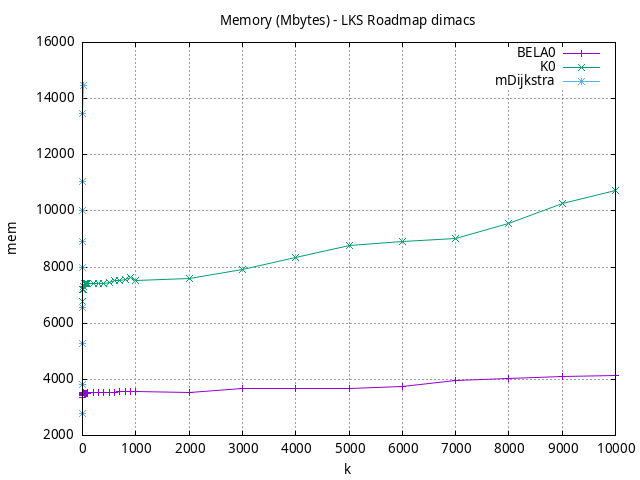 #!/usr/bin/gnuplot
# -*- coding: utf-8 -*-
#
# results/roadmap/dimacs/LKS/USA-road-d.LKS.brute-force.mem.gnuplot
#
# Started on 01/09/2024 14:32:58
# Author: Carlos Linares López
set grid
set xlabel "k"
set ylabel "mem"

set title "Memory (Mbytes) - LKS Roadmap dimacs"

set terminal png enhanced font "Ariel,10"
set output 'USA-road-d.LKS.brute-force.mem.png'

plot "-" title "BELA0"      with linesp, "-" title "K0"      with linesp, "-" title "mDijkstra"      with linesp

	1 3350.87
	2 3416.28
	3 3441.39
	4 3470.76
	5 3474.43
	6 3493.81
	7 3522.85
	8 3512.65
	9 3492.17
	10 3524.0
	20 3523.2
	30 3496.77
	40 3497.35
	50 3499.55
	60 3499.55
	70 3500.33
	80 3508.31
	90 3512.49
	100 3545.16
	200 3537.17
	300 3538.25
	400 3537.09
	500 3532.5
	600 3537.63
	700 3551.48
	800 3554.33
	900 3559.07
	1000 3564.82
	2000 3548.45
	3000 3666.42
	4000 3660.46
	5000 3686.47
	6000 3758.27
	7000 3964.21
	8000 4028.89
	9000 4117.07
	10000 4139.3
end
	1 6772.95
	2 7197.32
	3 7197.32
	4 7197.32
	5 7197.32
	6 7197.32
	7 7197.32
	8 7197.32
	9 7197.32
	10 7197.32
	20 7301.0
	30 7408.52
	40 7408.52
	50 7408.52
	60 7408.52
	70 7408.52
	80 7408.52
	90 7408.52
	100 7408.52
	200 7408.52
	300 7408.52
	400 7412.36
	500 7462.28
	600 7515.08
	700 7519.26
	800 7566.17
	900 7619.17
	1000 7530.75
	2000 7603.95
	3000 7902.3
	4000 8342.73
	5000 8770.83
	6000 8909.54
	7000 9020.25
	8000 9560.36
	9000 10246.98
	10000 10737.11
end
	1 2774.82
	2 3832.53
	3 5259.84
	4 6556.77
	5 7971.88
	6 8908.93
	7 10002.6
	8 11048.53
	9 13485.98
	10 14452.94
end
